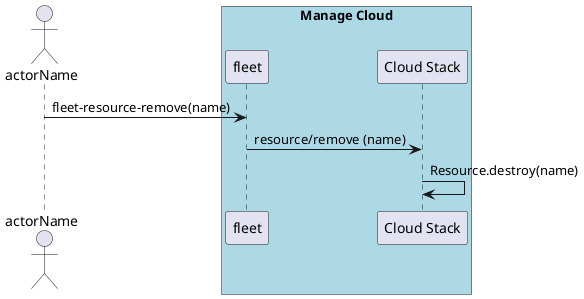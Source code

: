 @startuml
Actor "actorName" as A

box "Manage Cloud" #lightblue
participant "fleet" as S
A -> S : fleet-resource-remove(name)
participant "Cloud Stack" as CS
S -> CS : resource/remove (name)
CS -> CS : Resource.destroy(name)
end box

@enduml
